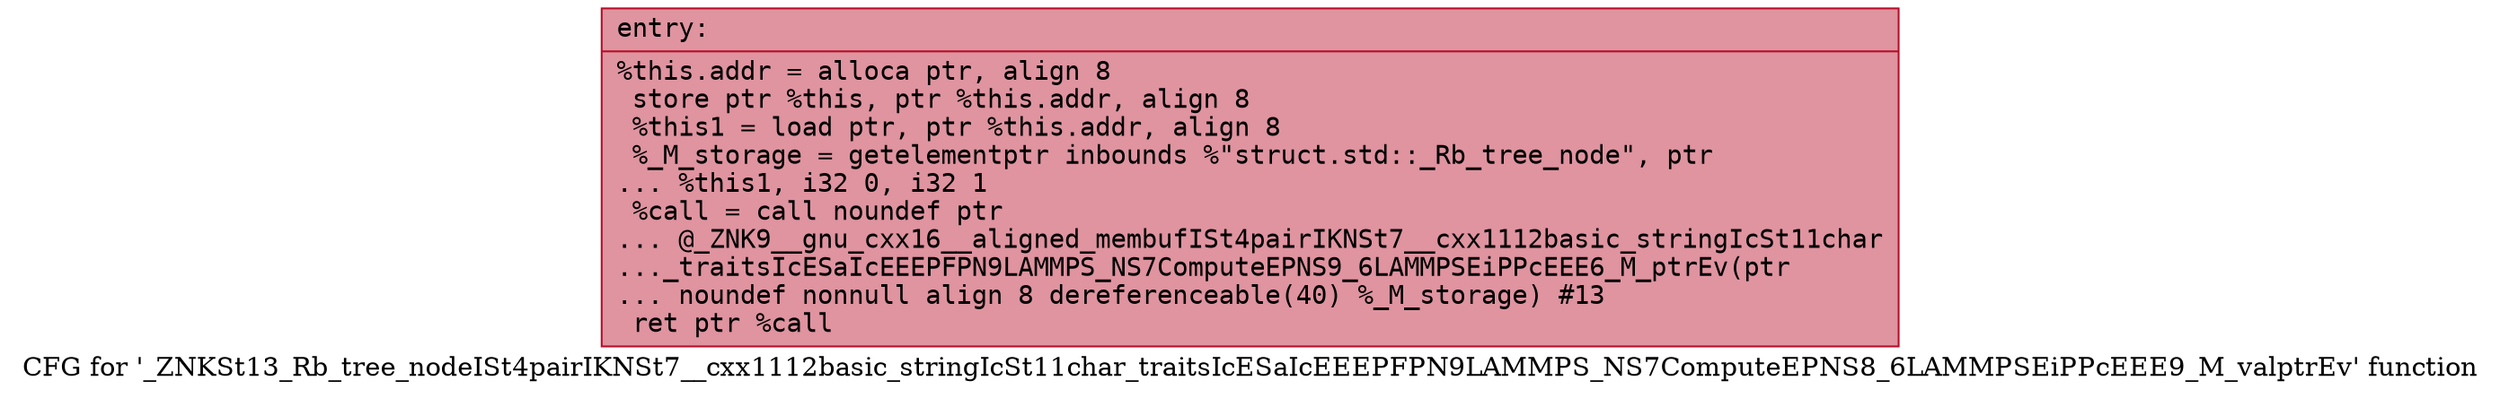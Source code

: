 digraph "CFG for '_ZNKSt13_Rb_tree_nodeISt4pairIKNSt7__cxx1112basic_stringIcSt11char_traitsIcESaIcEEEPFPN9LAMMPS_NS7ComputeEPNS8_6LAMMPSEiPPcEEE9_M_valptrEv' function" {
	label="CFG for '_ZNKSt13_Rb_tree_nodeISt4pairIKNSt7__cxx1112basic_stringIcSt11char_traitsIcESaIcEEEPFPN9LAMMPS_NS7ComputeEPNS8_6LAMMPSEiPPcEEE9_M_valptrEv' function";

	Node0x561f164d9850 [shape=record,color="#b70d28ff", style=filled, fillcolor="#b70d2870" fontname="Courier",label="{entry:\l|  %this.addr = alloca ptr, align 8\l  store ptr %this, ptr %this.addr, align 8\l  %this1 = load ptr, ptr %this.addr, align 8\l  %_M_storage = getelementptr inbounds %\"struct.std::_Rb_tree_node\", ptr\l... %this1, i32 0, i32 1\l  %call = call noundef ptr\l... @_ZNK9__gnu_cxx16__aligned_membufISt4pairIKNSt7__cxx1112basic_stringIcSt11char\l..._traitsIcESaIcEEEPFPN9LAMMPS_NS7ComputeEPNS9_6LAMMPSEiPPcEEE6_M_ptrEv(ptr\l... noundef nonnull align 8 dereferenceable(40) %_M_storage) #13\l  ret ptr %call\l}"];
}
